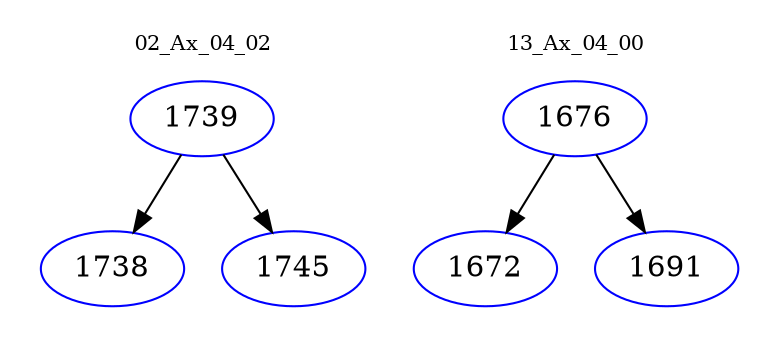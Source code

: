digraph{
subgraph cluster_0 {
color = white
label = "02_Ax_04_02";
fontsize=10;
T0_1739 [label="1739", color="blue"]
T0_1739 -> T0_1738 [color="black"]
T0_1738 [label="1738", color="blue"]
T0_1739 -> T0_1745 [color="black"]
T0_1745 [label="1745", color="blue"]
}
subgraph cluster_1 {
color = white
label = "13_Ax_04_00";
fontsize=10;
T1_1676 [label="1676", color="blue"]
T1_1676 -> T1_1672 [color="black"]
T1_1672 [label="1672", color="blue"]
T1_1676 -> T1_1691 [color="black"]
T1_1691 [label="1691", color="blue"]
}
}
